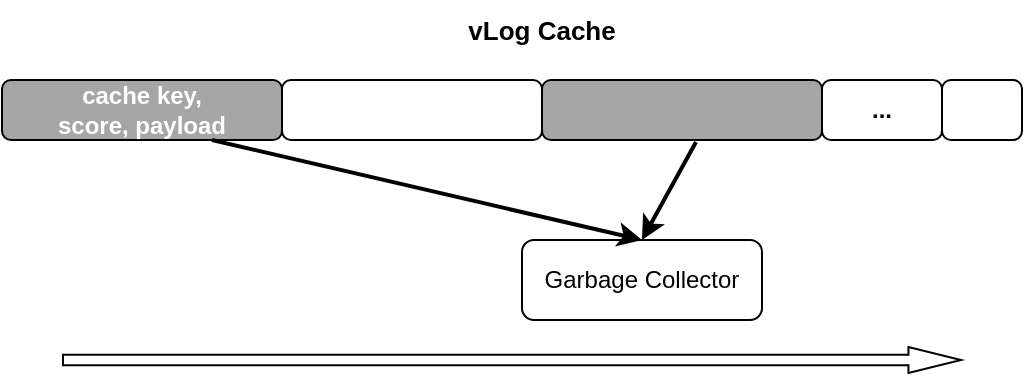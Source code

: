 <mxfile version="22.0.8" type="github">
  <diagram name="第 1 页" id="-H0VbtBf-XSwBmqNXW59">
    <mxGraphModel dx="1434" dy="758" grid="1" gridSize="10" guides="1" tooltips="1" connect="1" arrows="1" fold="1" page="1" pageScale="1" pageWidth="827" pageHeight="1169" math="0" shadow="0">
      <root>
        <mxCell id="0" />
        <mxCell id="1" parent="0" />
        <mxCell id="1deIO7A4ImRIv54ywCOi-1" value="&lt;b&gt;&lt;font color=&quot;#ffffff&quot;&gt;cache key, &lt;br&gt;score, payload&lt;/font&gt;&lt;/b&gt;" style="rounded=1;whiteSpace=wrap;html=1;fillColor=#A6A6A6;" vertex="1" parent="1">
          <mxGeometry x="110" y="310" width="140" height="30" as="geometry" />
        </mxCell>
        <mxCell id="1deIO7A4ImRIv54ywCOi-2" value="" style="rounded=1;whiteSpace=wrap;html=1;fillColor=#A6A6A6;" vertex="1" parent="1">
          <mxGeometry x="380" y="310" width="140" height="30" as="geometry" />
        </mxCell>
        <mxCell id="1deIO7A4ImRIv54ywCOi-3" value="" style="rounded=1;whiteSpace=wrap;html=1;" vertex="1" parent="1">
          <mxGeometry x="250" y="310" width="130" height="30" as="geometry" />
        </mxCell>
        <mxCell id="1deIO7A4ImRIv54ywCOi-4" value="" style="rounded=1;whiteSpace=wrap;html=1;" vertex="1" parent="1">
          <mxGeometry x="580" y="310" width="40" height="30" as="geometry" />
        </mxCell>
        <mxCell id="1deIO7A4ImRIv54ywCOi-5" value="&lt;b&gt;...&lt;/b&gt;" style="rounded=1;whiteSpace=wrap;html=1;" vertex="1" parent="1">
          <mxGeometry x="520" y="310" width="60" height="30" as="geometry" />
        </mxCell>
        <mxCell id="1deIO7A4ImRIv54ywCOi-6" value="Garbage Collector" style="rounded=1;whiteSpace=wrap;html=1;" vertex="1" parent="1">
          <mxGeometry x="370" y="390" width="120" height="40" as="geometry" />
        </mxCell>
        <mxCell id="1deIO7A4ImRIv54ywCOi-7" value="" style="shape=flexArrow;endArrow=classic;html=1;rounded=0;width=5.143;endSize=8.429;endWidth=6.776;" edge="1" parent="1">
          <mxGeometry width="50" height="50" relative="1" as="geometry">
            <mxPoint x="140" y="450" as="sourcePoint" />
            <mxPoint x="590" y="450" as="targetPoint" />
          </mxGeometry>
        </mxCell>
        <mxCell id="1deIO7A4ImRIv54ywCOi-8" value="" style="endArrow=classic;html=1;rounded=0;entryX=0.5;entryY=0;entryDx=0;entryDy=0;exitX=0.75;exitY=1;exitDx=0;exitDy=0;strokeWidth=2;" edge="1" parent="1" source="1deIO7A4ImRIv54ywCOi-1" target="1deIO7A4ImRIv54ywCOi-6">
          <mxGeometry width="50" height="50" relative="1" as="geometry">
            <mxPoint x="360" y="370" as="sourcePoint" />
            <mxPoint x="410" y="320" as="targetPoint" />
          </mxGeometry>
        </mxCell>
        <mxCell id="1deIO7A4ImRIv54ywCOi-9" value="" style="endArrow=classic;html=1;rounded=0;entryX=0.5;entryY=0;entryDx=0;entryDy=0;exitX=0.55;exitY=1.033;exitDx=0;exitDy=0;strokeWidth=2;exitPerimeter=0;" edge="1" parent="1" source="1deIO7A4ImRIv54ywCOi-2" target="1deIO7A4ImRIv54ywCOi-6">
          <mxGeometry width="50" height="50" relative="1" as="geometry">
            <mxPoint x="325" y="350" as="sourcePoint" />
            <mxPoint x="300" y="400" as="targetPoint" />
          </mxGeometry>
        </mxCell>
        <mxCell id="1deIO7A4ImRIv54ywCOi-10" value="&lt;b&gt;&lt;font style=&quot;font-size: 13px;&quot;&gt;vLog Cache&lt;/font&gt;&lt;/b&gt;" style="text;html=1;strokeColor=none;fillColor=none;align=center;verticalAlign=middle;whiteSpace=wrap;rounded=0;" vertex="1" parent="1">
          <mxGeometry x="330" y="270" width="100" height="30" as="geometry" />
        </mxCell>
      </root>
    </mxGraphModel>
  </diagram>
</mxfile>
